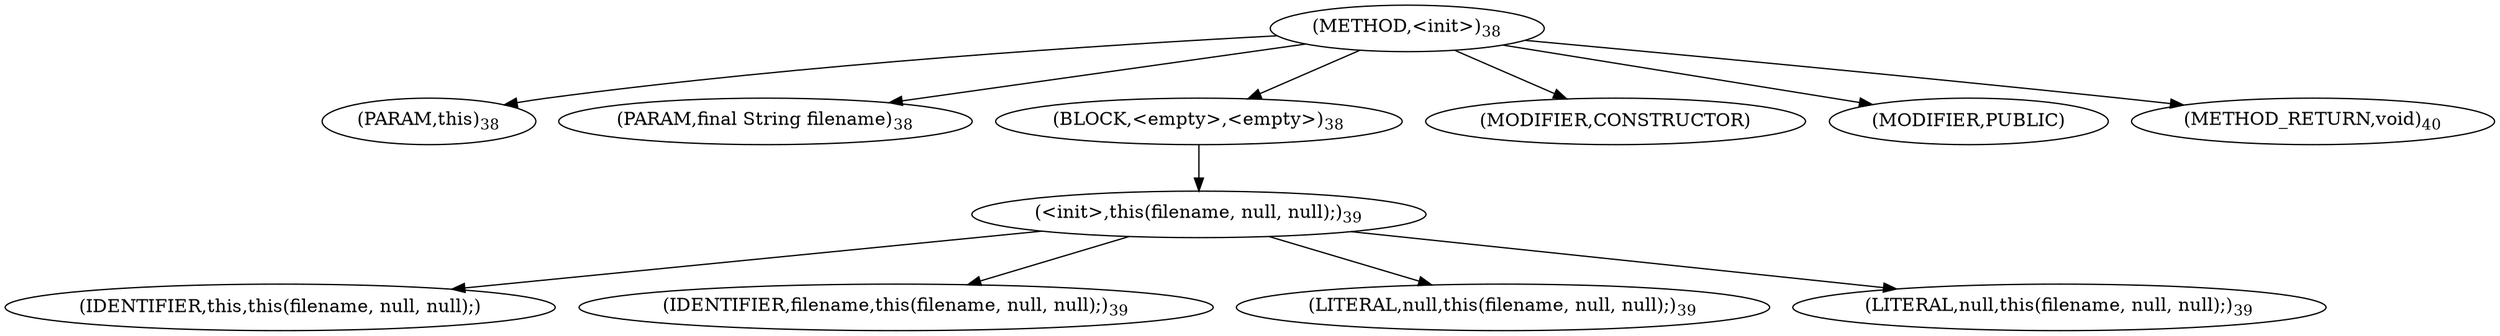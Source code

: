 digraph "&lt;init&gt;" {  
"36" [label = <(METHOD,&lt;init&gt;)<SUB>38</SUB>> ]
"4" [label = <(PARAM,this)<SUB>38</SUB>> ]
"37" [label = <(PARAM,final String filename)<SUB>38</SUB>> ]
"38" [label = <(BLOCK,&lt;empty&gt;,&lt;empty&gt;)<SUB>38</SUB>> ]
"39" [label = <(&lt;init&gt;,this(filename, null, null);)<SUB>39</SUB>> ]
"3" [label = <(IDENTIFIER,this,this(filename, null, null);)> ]
"40" [label = <(IDENTIFIER,filename,this(filename, null, null);)<SUB>39</SUB>> ]
"41" [label = <(LITERAL,null,this(filename, null, null);)<SUB>39</SUB>> ]
"42" [label = <(LITERAL,null,this(filename, null, null);)<SUB>39</SUB>> ]
"43" [label = <(MODIFIER,CONSTRUCTOR)> ]
"44" [label = <(MODIFIER,PUBLIC)> ]
"45" [label = <(METHOD_RETURN,void)<SUB>40</SUB>> ]
  "36" -> "4" 
  "36" -> "37" 
  "36" -> "38" 
  "36" -> "43" 
  "36" -> "44" 
  "36" -> "45" 
  "38" -> "39" 
  "39" -> "3" 
  "39" -> "40" 
  "39" -> "41" 
  "39" -> "42" 
}
